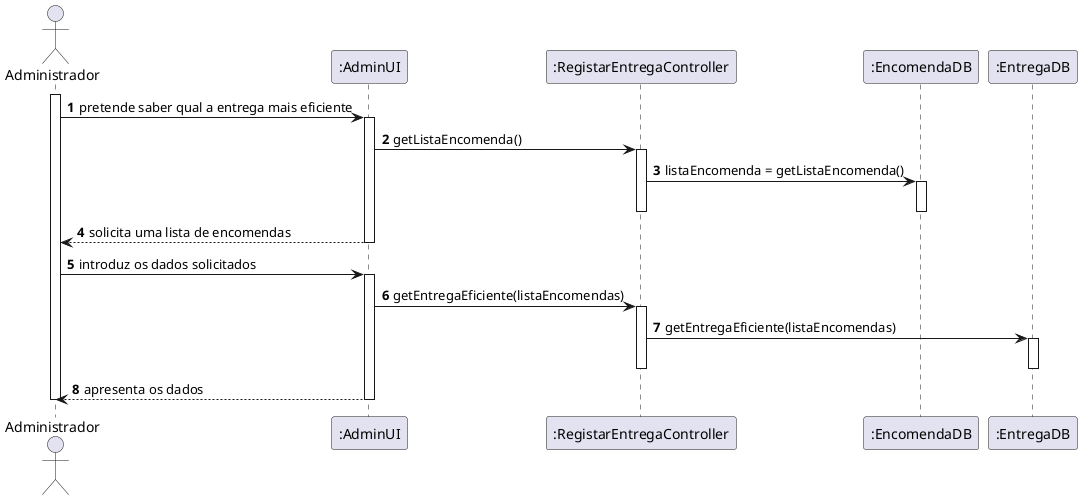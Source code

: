 @startuml
autonumber

actor "Administrador" as ADMIN

participant ":AdminUI" as UI
participant ":RegistarEntregaController" as CTRL
participant ":EncomendaDB" as DRDB
participant ":EntregaDB" as ENDB



activate ADMIN
ADMIN -> UI : pretende saber qual a entrega mais eficiente
activate UI
UI -> CTRL : getListaEncomenda()
activate CTRL
CTRL -> DRDB : listaEncomenda = getListaEncomenda()
activate DRDB
deactivate DRDB
deactivate CTRL
  
UI --> ADMIN : solicita uma lista de encomendas
deactivate UI

ADMIN -> UI : introduz os dados solicitados
activate UI 
UI -> CTRL : getEntregaEficiente(listaEncomendas)
activate CTRL
CTRL -> ENDB : getEntregaEficiente(listaEncomendas)
activate ENDB
deactivate ENDB
deactivate CTRL
UI --> ADMIN : apresenta os dados
deactivate UI

deactivate ADMIN

@enduml
